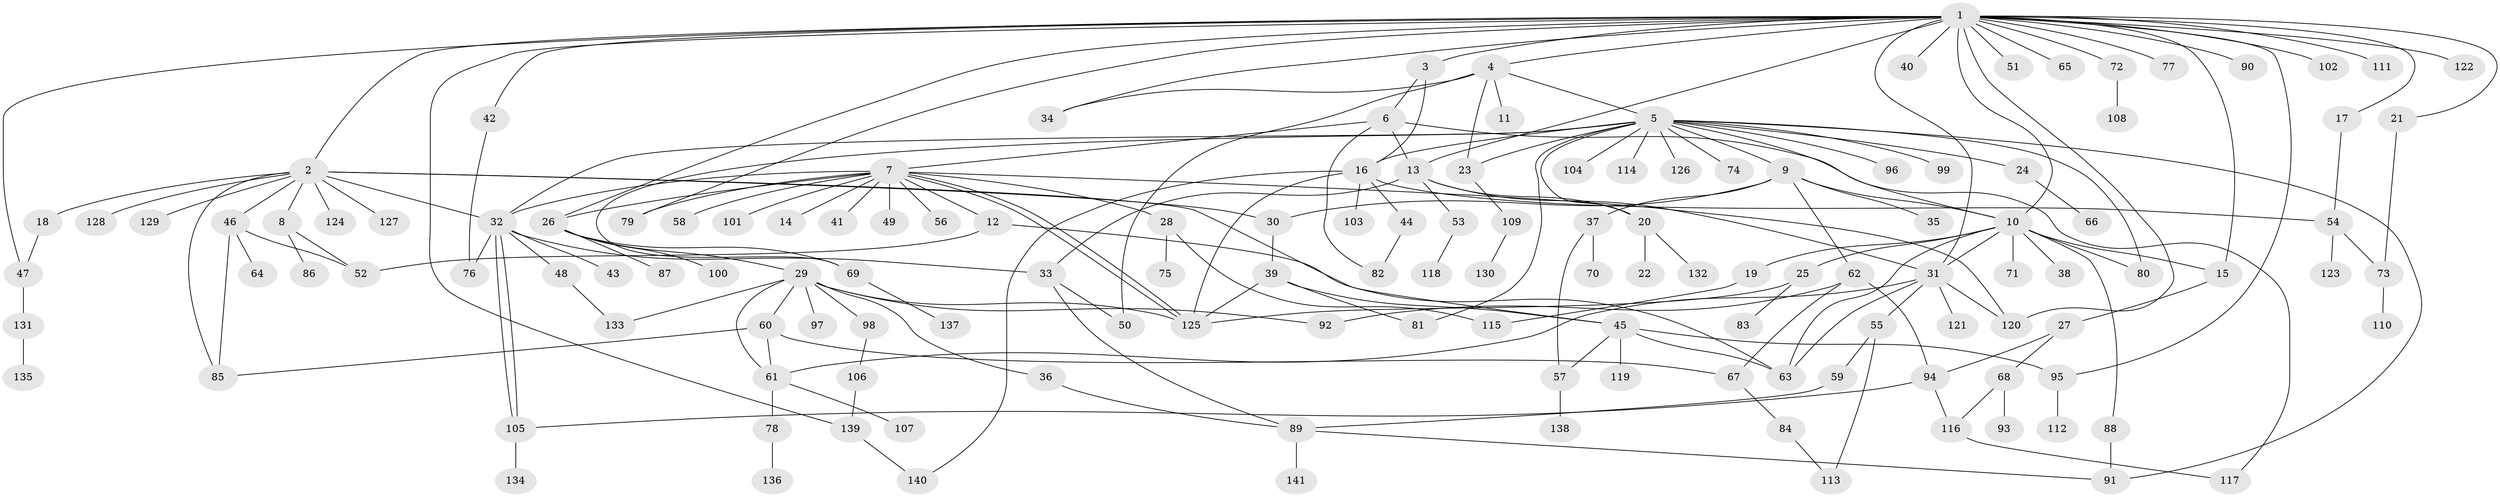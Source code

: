 // Generated by graph-tools (version 1.1) at 2025/49/03/09/25 03:49:52]
// undirected, 141 vertices, 200 edges
graph export_dot {
graph [start="1"]
  node [color=gray90,style=filled];
  1;
  2;
  3;
  4;
  5;
  6;
  7;
  8;
  9;
  10;
  11;
  12;
  13;
  14;
  15;
  16;
  17;
  18;
  19;
  20;
  21;
  22;
  23;
  24;
  25;
  26;
  27;
  28;
  29;
  30;
  31;
  32;
  33;
  34;
  35;
  36;
  37;
  38;
  39;
  40;
  41;
  42;
  43;
  44;
  45;
  46;
  47;
  48;
  49;
  50;
  51;
  52;
  53;
  54;
  55;
  56;
  57;
  58;
  59;
  60;
  61;
  62;
  63;
  64;
  65;
  66;
  67;
  68;
  69;
  70;
  71;
  72;
  73;
  74;
  75;
  76;
  77;
  78;
  79;
  80;
  81;
  82;
  83;
  84;
  85;
  86;
  87;
  88;
  89;
  90;
  91;
  92;
  93;
  94;
  95;
  96;
  97;
  98;
  99;
  100;
  101;
  102;
  103;
  104;
  105;
  106;
  107;
  108;
  109;
  110;
  111;
  112;
  113;
  114;
  115;
  116;
  117;
  118;
  119;
  120;
  121;
  122;
  123;
  124;
  125;
  126;
  127;
  128;
  129;
  130;
  131;
  132;
  133;
  134;
  135;
  136;
  137;
  138;
  139;
  140;
  141;
  1 -- 2;
  1 -- 3;
  1 -- 4;
  1 -- 10;
  1 -- 13;
  1 -- 15;
  1 -- 17;
  1 -- 21;
  1 -- 26;
  1 -- 31;
  1 -- 34;
  1 -- 40;
  1 -- 42;
  1 -- 47;
  1 -- 51;
  1 -- 65;
  1 -- 72;
  1 -- 77;
  1 -- 79;
  1 -- 90;
  1 -- 95;
  1 -- 102;
  1 -- 111;
  1 -- 120;
  1 -- 122;
  1 -- 139;
  2 -- 8;
  2 -- 18;
  2 -- 30;
  2 -- 32;
  2 -- 45;
  2 -- 46;
  2 -- 85;
  2 -- 124;
  2 -- 127;
  2 -- 128;
  2 -- 129;
  3 -- 6;
  3 -- 16;
  4 -- 5;
  4 -- 11;
  4 -- 23;
  4 -- 34;
  4 -- 50;
  5 -- 9;
  5 -- 10;
  5 -- 16;
  5 -- 20;
  5 -- 23;
  5 -- 24;
  5 -- 32;
  5 -- 69;
  5 -- 74;
  5 -- 80;
  5 -- 81;
  5 -- 91;
  5 -- 96;
  5 -- 99;
  5 -- 104;
  5 -- 114;
  5 -- 126;
  6 -- 7;
  6 -- 13;
  6 -- 82;
  6 -- 117;
  7 -- 12;
  7 -- 14;
  7 -- 26;
  7 -- 28;
  7 -- 32;
  7 -- 41;
  7 -- 49;
  7 -- 56;
  7 -- 58;
  7 -- 79;
  7 -- 101;
  7 -- 120;
  7 -- 125;
  7 -- 125;
  8 -- 52;
  8 -- 86;
  9 -- 10;
  9 -- 30;
  9 -- 35;
  9 -- 37;
  9 -- 62;
  10 -- 15;
  10 -- 19;
  10 -- 25;
  10 -- 31;
  10 -- 38;
  10 -- 63;
  10 -- 71;
  10 -- 80;
  10 -- 88;
  12 -- 52;
  12 -- 63;
  13 -- 20;
  13 -- 31;
  13 -- 33;
  13 -- 53;
  15 -- 27;
  16 -- 44;
  16 -- 54;
  16 -- 103;
  16 -- 125;
  16 -- 140;
  17 -- 54;
  18 -- 47;
  19 -- 115;
  20 -- 22;
  20 -- 132;
  21 -- 73;
  23 -- 109;
  24 -- 66;
  25 -- 83;
  25 -- 125;
  26 -- 29;
  26 -- 69;
  26 -- 87;
  26 -- 100;
  27 -- 68;
  27 -- 94;
  28 -- 75;
  28 -- 115;
  29 -- 36;
  29 -- 60;
  29 -- 61;
  29 -- 92;
  29 -- 97;
  29 -- 98;
  29 -- 125;
  29 -- 133;
  30 -- 39;
  31 -- 55;
  31 -- 61;
  31 -- 63;
  31 -- 120;
  31 -- 121;
  32 -- 33;
  32 -- 43;
  32 -- 48;
  32 -- 76;
  32 -- 105;
  32 -- 105;
  33 -- 50;
  33 -- 89;
  36 -- 89;
  37 -- 57;
  37 -- 70;
  39 -- 45;
  39 -- 81;
  39 -- 125;
  42 -- 76;
  44 -- 82;
  45 -- 57;
  45 -- 63;
  45 -- 95;
  45 -- 119;
  46 -- 52;
  46 -- 64;
  46 -- 85;
  47 -- 131;
  48 -- 133;
  53 -- 118;
  54 -- 73;
  54 -- 123;
  55 -- 59;
  55 -- 113;
  57 -- 138;
  59 -- 89;
  60 -- 61;
  60 -- 67;
  60 -- 85;
  61 -- 78;
  61 -- 107;
  62 -- 67;
  62 -- 92;
  62 -- 94;
  67 -- 84;
  68 -- 93;
  68 -- 116;
  69 -- 137;
  72 -- 108;
  73 -- 110;
  78 -- 136;
  84 -- 113;
  88 -- 91;
  89 -- 91;
  89 -- 141;
  94 -- 105;
  94 -- 116;
  95 -- 112;
  98 -- 106;
  105 -- 134;
  106 -- 139;
  109 -- 130;
  116 -- 117;
  131 -- 135;
  139 -- 140;
}
